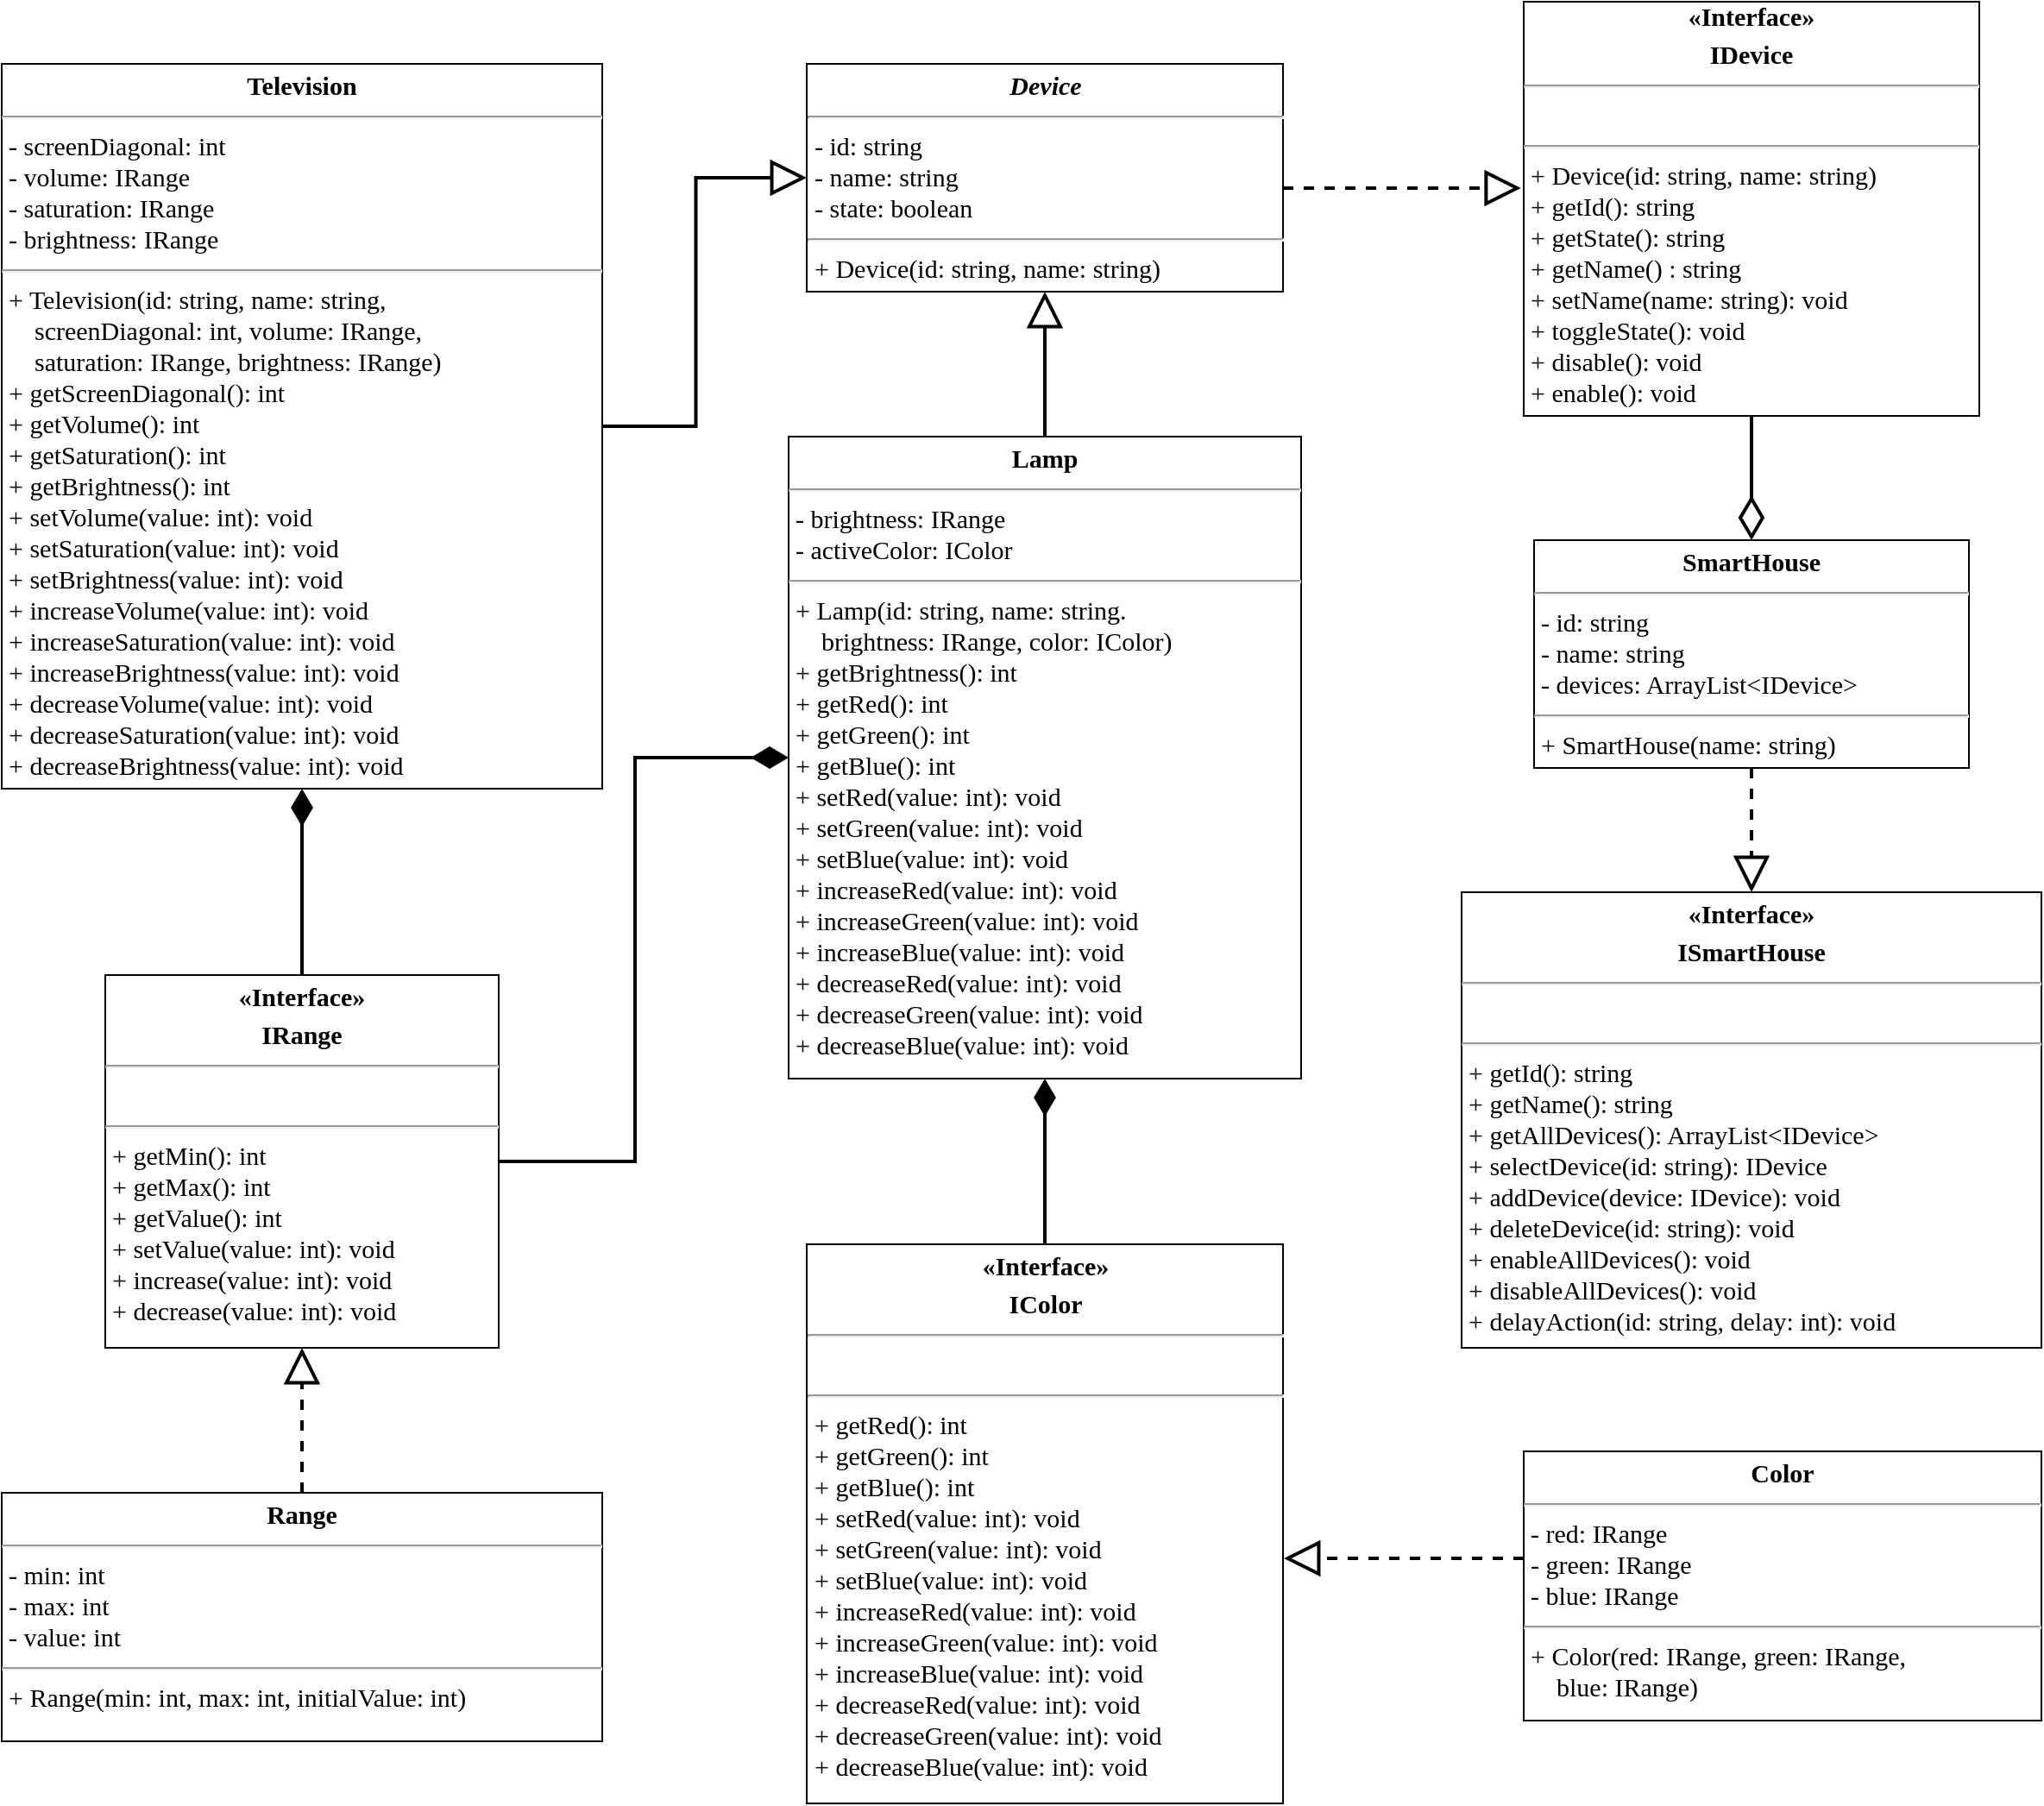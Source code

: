 <mxfile version="12.7.9" type="device"><diagram name="Page-1" id="c4acf3e9-155e-7222-9cf6-157b1a14988f"><mxGraphModel dx="2557" dy="885" grid="1" gridSize="12" guides="1" tooltips="1" connect="1" arrows="1" fold="1" page="1" pageScale="1" pageWidth="827" pageHeight="1169" background="#ffffff" math="0" shadow="0"><root><mxCell id="0"/><mxCell id="1" parent="0"/><mxCell id="Q73w4kFCPAtCRHGUDV1n-10" value="" style="edgeStyle=orthogonalEdgeStyle;rounded=0;orthogonalLoop=1;jettySize=auto;html=1;dashed=1;strokeWidth=2;endArrow=block;endFill=0;endSize=16;entryX=-0.006;entryY=0.45;entryDx=0;entryDy=0;entryPerimeter=0;" parent="1" source="5d2195bd80daf111-18" target="Q73w4kFCPAtCRHGUDV1n-2" edge="1"><mxGeometry relative="1" as="geometry"><mxPoint x="120" y="155" as="targetPoint"/><Array as="points"><mxPoint x="60" y="168"/><mxPoint x="60" y="168"/></Array></mxGeometry></mxCell><mxCell id="5d2195bd80daf111-18" value="&lt;p style=&quot;margin: 4px 0px 0px ; text-align: center ; font-size: 15px&quot;&gt;&lt;b style=&quot;font-size: 15px&quot;&gt;&lt;font style=&quot;font-size: 15px&quot;&gt;&lt;i&gt;Device&lt;/i&gt;&lt;/font&gt;&lt;/b&gt;&lt;/p&gt;&lt;hr style=&quot;font-size: 15px&quot;&gt;&lt;p style=&quot;margin: 0px 0px 0px 4px ; font-size: 15px&quot;&gt;- id: string&lt;span&gt;&lt;br&gt;&lt;/span&gt;&lt;/p&gt;&lt;p style=&quot;margin: 0px 0px 0px 4px ; font-size: 15px&quot;&gt;&lt;span&gt;- name: string&lt;/span&gt;&lt;br&gt;&lt;/p&gt;&lt;p style=&quot;margin: 0px 0px 0px 4px ; font-size: 15px&quot;&gt;&lt;font style=&quot;font-size: 15px&quot;&gt;- state: boolean&lt;/font&gt;&lt;/p&gt;&lt;hr style=&quot;font-size: 15px&quot;&gt;&lt;p style=&quot;margin: 0px 0px 0px 4px ; font-size: 15px&quot;&gt;&lt;font style=&quot;font-size: 15px&quot;&gt;+&amp;nbsp;&lt;span style=&quot;font-size: 15px&quot;&gt;Device(id: string, name: string&lt;/span&gt;&lt;span style=&quot;font-size: 15px&quot;&gt;)&amp;nbsp;&lt;/span&gt;&lt;/font&gt;&lt;/p&gt;&lt;p style=&quot;margin: 0px 0px 0px 4px ; font-size: 15px&quot;&gt;&lt;br&gt;&lt;/p&gt;&lt;p style=&quot;margin: 0px 0px 0px 4px ; font-size: 15px&quot;&gt;&lt;br style=&quot;font-size: 15px&quot;&gt;&lt;/p&gt;" style="verticalAlign=top;align=left;overflow=fill;fontSize=15;fontFamily=Verdana;html=1;rounded=0;shadow=0;comic=0;labelBackgroundColor=none;strokeWidth=1" parent="1" vertex="1"><mxGeometry x="-265.5" y="96" width="276" height="132" as="geometry"/></mxCell><mxCell id="eGvVzG7AGnnClOdw0Uho-1" style="edgeStyle=orthogonalEdgeStyle;rounded=0;orthogonalLoop=1;jettySize=auto;html=1;exitX=0.5;exitY=1;exitDx=0;exitDy=0;" parent="1" source="5d2195bd80daf111-18" target="5d2195bd80daf111-18" edge="1"><mxGeometry relative="1" as="geometry"/></mxCell><mxCell id="Q73w4kFCPAtCRHGUDV1n-12" style="edgeStyle=orthogonalEdgeStyle;rounded=0;orthogonalLoop=1;jettySize=auto;html=1;endArrow=block;endFill=0;endSize=16;strokeWidth=2;" parent="1" source="eGvVzG7AGnnClOdw0Uho-2" target="5d2195bd80daf111-18" edge="1"><mxGeometry relative="1" as="geometry"/></mxCell><mxCell id="eGvVzG7AGnnClOdw0Uho-2" value="&lt;p style=&quot;margin: 4px 0px 0px ; text-align: center ; font-size: 15px&quot;&gt;&lt;b style=&quot;font-size: 15px&quot;&gt;&lt;font style=&quot;font-size: 15px&quot;&gt;Television&lt;/font&gt;&lt;/b&gt;&lt;/p&gt;&lt;hr style=&quot;font-size: 15px&quot;&gt;&lt;p style=&quot;margin: 0px 0px 0px 4px ; font-size: 15px&quot;&gt;&lt;font style=&quot;font-size: 15px&quot;&gt;- screenDiagonal: int&lt;br style=&quot;font-size: 15px&quot;&gt;&lt;/font&gt;&lt;/p&gt;&lt;p style=&quot;margin: 0px 0px 0px 4px ; font-size: 15px&quot;&gt;&lt;font style=&quot;font-size: 15px&quot;&gt;- volume: IRange&lt;br style=&quot;font-size: 15px&quot;&gt;&lt;/font&gt;&lt;/p&gt;&lt;p style=&quot;margin: 0px 0px 0px 4px ; font-size: 15px&quot;&gt;&lt;font style=&quot;font-size: 15px&quot;&gt;- saturation: IRange&lt;/font&gt;&lt;/p&gt;&lt;p style=&quot;margin: 0px 0px 0px 4px ; font-size: 15px&quot;&gt;&lt;font style=&quot;font-size: 15px&quot;&gt;- brightness: IRange&lt;/font&gt;&lt;/p&gt;&lt;hr style=&quot;font-size: 15px&quot;&gt;&lt;p style=&quot;margin: 0px 0px 0px 4px ; font-size: 15px&quot;&gt;&lt;font style=&quot;font-size: 15px&quot;&gt;+ Television(id: string, name: string,&amp;nbsp;&lt;/font&gt;&lt;/p&gt;&lt;p style=&quot;margin: 0px 0px 0px 4px ; font-size: 15px&quot;&gt;&lt;span&gt;&amp;nbsp; &amp;nbsp; screenDiagonal: int,&amp;nbsp;&lt;/span&gt;&lt;span&gt;volume: IRange,&amp;nbsp;&lt;/span&gt;&lt;/p&gt;&lt;p style=&quot;margin: 0px 0px 0px 4px ; font-size: 15px&quot;&gt;&lt;span&gt;&amp;nbsp; &amp;nbsp; saturation: IRange,&amp;nbsp;&lt;/span&gt;&lt;span&gt;brightness: IRange)&lt;/span&gt;&lt;/p&gt;&lt;p style=&quot;margin: 0px 0px 0px 4px ; font-size: 15px&quot;&gt;&lt;font style=&quot;font-size: 15px&quot;&gt;+ getScreenDiagonal(): int&lt;/font&gt;&lt;/p&gt;&lt;p style=&quot;margin: 0px 0px 0px 4px ; font-size: 15px&quot;&gt;&lt;font style=&quot;font-size: 15px&quot;&gt;+ getVolume(): int&lt;/font&gt;&lt;/p&gt;&lt;p style=&quot;margin: 0px 0px 0px 4px ; font-size: 15px&quot;&gt;&lt;font style=&quot;font-size: 15px&quot;&gt;+ getSaturation(): int&lt;/font&gt;&lt;/p&gt;&lt;p style=&quot;margin: 0px 0px 0px 4px ; font-size: 15px&quot;&gt;&lt;font style=&quot;font-size: 15px&quot;&gt;+ getBrightness(): int&lt;/font&gt;&lt;/p&gt;&lt;p style=&quot;margin: 0px 0px 0px 4px ; font-size: 15px&quot;&gt;+ setVolume(value: int): void&lt;br style=&quot;font-size: 15px&quot;&gt;&lt;/p&gt;&lt;p style=&quot;margin: 0px 0px 0px 4px ; font-size: 15px&quot;&gt;+ setSaturation(value: int): void&lt;br style=&quot;font-size: 15px&quot;&gt;&lt;/p&gt;&lt;p style=&quot;margin: 0px 0px 0px 4px ; font-size: 15px&quot;&gt;+ setBrightness(value: int): void&lt;br style=&quot;font-size: 15px&quot;&gt;&lt;/p&gt;&lt;p style=&quot;margin: 0px 0px 0px 4px ; font-size: 15px&quot;&gt;+ increaseVolume(value: int): void&lt;/p&gt;&lt;p style=&quot;margin: 0px 0px 0px 4px ; font-size: 15px&quot;&gt;+ increaseSaturation(value: int): void&lt;br style=&quot;font-size: 15px&quot;&gt;&lt;/p&gt;&lt;p style=&quot;margin: 0px 0px 0px 4px ; font-size: 15px&quot;&gt;+ increaseBrightness(value: int): void&lt;br style=&quot;font-size: 15px&quot;&gt;&lt;/p&gt;&lt;p style=&quot;margin: 0px 0px 0px 4px ; font-size: 15px&quot;&gt;+ decreaseVolume(value: int): void&lt;/p&gt;&lt;p style=&quot;margin: 0px 0px 0px 4px ; font-size: 15px&quot;&gt;+ decreaseSaturation(value: int): void&lt;/p&gt;&lt;p style=&quot;margin: 0px 0px 0px 4px ; font-size: 15px&quot;&gt;+ decreaseBrightness(value: int): void&lt;/p&gt;" style="verticalAlign=top;align=left;overflow=fill;fontSize=15;fontFamily=Verdana;html=1;rounded=0;shadow=0;comic=0;labelBackgroundColor=none;strokeWidth=1" parent="1" vertex="1"><mxGeometry x="-732" y="96" width="348" height="420" as="geometry"/></mxCell><mxCell id="Q73w4kFCPAtCRHGUDV1n-11" style="edgeStyle=orthogonalEdgeStyle;rounded=0;orthogonalLoop=1;jettySize=auto;html=1;entryX=0.5;entryY=1;entryDx=0;entryDy=0;endArrow=block;endFill=0;endSize=16;strokeWidth=2;" parent="1" source="eGvVzG7AGnnClOdw0Uho-7" target="5d2195bd80daf111-18" edge="1"><mxGeometry relative="1" as="geometry"/></mxCell><mxCell id="eGvVzG7AGnnClOdw0Uho-7" value="&lt;p style=&quot;margin: 4px 0px 0px ; text-align: center ; font-size: 15px&quot;&gt;&lt;b style=&quot;font-size: 15px&quot;&gt;&lt;font style=&quot;font-size: 15px&quot;&gt;Lamp&lt;/font&gt;&lt;/b&gt;&lt;/p&gt;&lt;hr style=&quot;font-size: 15px&quot;&gt;&lt;p style=&quot;margin: 0px 0px 0px 4px ; font-size: 15px&quot;&gt;&lt;font style=&quot;font-size: 15px&quot;&gt;- brightness: IRange&lt;br style=&quot;font-size: 15px&quot;&gt;&lt;/font&gt;&lt;/p&gt;&lt;p style=&quot;margin: 0px 0px 0px 4px ; font-size: 15px&quot;&gt;&lt;font style=&quot;font-size: 15px&quot;&gt;- activeColor: IColor&lt;/font&gt;&lt;/p&gt;&lt;hr style=&quot;font-size: 15px&quot;&gt;&lt;p style=&quot;margin: 0px 0px 0px 4px ; font-size: 15px&quot;&gt;&lt;font style=&quot;font-size: 15px&quot;&gt;+ Lamp(id: string, name: string.&amp;nbsp;&lt;/font&gt;&lt;/p&gt;&lt;p style=&quot;margin: 0px 0px 0px 4px ; font-size: 15px&quot;&gt;&lt;font style=&quot;font-size: 15px&quot;&gt;&lt;span style=&quot;font-size: 15px&quot;&gt;&amp;nbsp; &amp;nbsp; brightness: IRange, color: IColor)&lt;/span&gt;&lt;/font&gt;&lt;/p&gt;&lt;p style=&quot;margin: 0px 0px 0px 4px ; font-size: 15px&quot;&gt;&lt;span style=&quot;font-size: 15px&quot;&gt;&lt;font style=&quot;font-size: 15px&quot;&gt;+ getBrightness(): int&lt;/font&gt;&lt;/span&gt;&lt;/p&gt;&lt;p style=&quot;margin: 0px 0px 0px 4px&quot;&gt;+ getRed(): int&lt;/p&gt;&lt;p style=&quot;margin: 0px 0px 0px 4px&quot;&gt;+ getGreen(): int&lt;br&gt;&lt;/p&gt;&lt;p style=&quot;margin: 0px 0px 0px 4px&quot;&gt;+ getBlue(): int&lt;/p&gt;&lt;p style=&quot;margin: 0px 0px 0px 4px ; font-size: 15px&quot;&gt;+ setRed(&lt;span style=&quot;font-size: 15px&quot;&gt;value: int): void&lt;/span&gt;&lt;/p&gt;&lt;p style=&quot;margin: 0px 0px 0px 4px ; font-size: 15px&quot;&gt;+ setGreen(&lt;span style=&quot;font-size: 15px&quot;&gt;value: int): void&lt;/span&gt;&lt;span style=&quot;font-size: 15px&quot;&gt;&lt;br style=&quot;font-size: 15px&quot;&gt;&lt;/span&gt;&lt;/p&gt;&lt;p style=&quot;margin: 0px 0px 0px 4px ; font-size: 15px&quot;&gt;+ setBlue(&lt;span style=&quot;font-size: 15px&quot;&gt;value: int): void&lt;/span&gt;&lt;span style=&quot;font-size: 15px&quot;&gt;&lt;br style=&quot;font-size: 15px&quot;&gt;&lt;/span&gt;&lt;/p&gt;&lt;p style=&quot;margin: 0px 0px 0px 4px ; font-size: 15px&quot;&gt;+ increaseRed(&lt;span style=&quot;font-size: 15px&quot;&gt;value: int): void&lt;/span&gt;&lt;/p&gt;&lt;p style=&quot;margin: 0px 0px 0px 4px ; font-size: 15px&quot;&gt;+ increaseGreen(&lt;span style=&quot;font-size: 15px&quot;&gt;value: int): void&lt;/span&gt;&lt;span style=&quot;font-size: 15px&quot;&gt;&lt;br style=&quot;font-size: 15px&quot;&gt;&lt;/span&gt;&lt;/p&gt;&lt;p style=&quot;margin: 0px 0px 0px 4px ; font-size: 15px&quot;&gt;+ increaseBlue(&lt;span style=&quot;font-size: 15px&quot;&gt;value: int): void&lt;/span&gt;&lt;span style=&quot;font-size: 15px&quot;&gt;&lt;br style=&quot;font-size: 15px&quot;&gt;&lt;/span&gt;&lt;/p&gt;&lt;p style=&quot;margin: 0px 0px 0px 4px ; font-size: 15px&quot;&gt;&lt;/p&gt;&lt;p style=&quot;margin: 0px 0px 0px 4px ; font-size: 15px&quot;&gt;+ decreaseRed(&lt;span style=&quot;font-size: 15px&quot;&gt;value: int): void&lt;/span&gt;&lt;/p&gt;&lt;p style=&quot;margin: 0px 0px 0px 4px ; font-size: 15px&quot;&gt;+ decreaseGreen(value: int): void&lt;span style=&quot;font-size: 15px&quot;&gt;&lt;br style=&quot;font-size: 15px&quot;&gt;&lt;/span&gt;&lt;/p&gt;&lt;p style=&quot;margin: 0px 0px 0px 4px ; font-size: 15px&quot;&gt;+ decreaseBlue(value: int): void&lt;br style=&quot;font-size: 15px&quot;&gt;&lt;/p&gt;" style="verticalAlign=top;align=left;overflow=fill;fontSize=15;fontFamily=Verdana;html=1;rounded=0;shadow=0;comic=0;labelBackgroundColor=none;strokeWidth=1" parent="1" vertex="1"><mxGeometry x="-276" y="312" width="297" height="372" as="geometry"/></mxCell><mxCell id="Q73w4kFCPAtCRHGUDV1n-16" style="edgeStyle=orthogonalEdgeStyle;rounded=0;orthogonalLoop=1;jettySize=auto;html=1;endArrow=block;endFill=0;endSize=16;strokeWidth=2;dashed=1;" parent="1" source="eGvVzG7AGnnClOdw0Uho-8" target="Q73w4kFCPAtCRHGUDV1n-4" edge="1"><mxGeometry relative="1" as="geometry"/></mxCell><mxCell id="eGvVzG7AGnnClOdw0Uho-8" value="&lt;p style=&quot;margin: 4px 0px 0px ; text-align: center ; font-size: 15px&quot;&gt;&lt;b style=&quot;font-size: 15px&quot;&gt;&lt;font style=&quot;font-size: 15px&quot;&gt;Range&lt;/font&gt;&lt;/b&gt;&lt;/p&gt;&lt;hr style=&quot;font-size: 15px&quot;&gt;&lt;p style=&quot;margin: 0px 0px 0px 4px ; font-size: 15px&quot;&gt;&lt;font style=&quot;font-size: 15px&quot;&gt;- min: int&lt;br style=&quot;font-size: 15px&quot;&gt;- max: int&lt;/font&gt;&lt;/p&gt;&lt;p style=&quot;margin: 0px 0px 0px 4px ; font-size: 15px&quot;&gt;&lt;font style=&quot;font-size: 15px&quot;&gt;- value: int&lt;/font&gt;&lt;/p&gt;&lt;hr style=&quot;font-size: 15px&quot;&gt;&lt;p style=&quot;margin: 0px 0px 0px 4px ; font-size: 15px&quot;&gt;&lt;font style=&quot;font-size: 15px&quot;&gt;+ Range(min: int, max: int,&amp;nbsp;&lt;/font&gt;&lt;span&gt;initialValue: int)&lt;/span&gt;&lt;/p&gt;&lt;p style=&quot;margin: 0px 0px 0px 4px ; font-size: 15px&quot;&gt;&lt;br&gt;&lt;/p&gt;&lt;p style=&quot;margin: 0px 0px 0px 4px ; font-size: 15px&quot;&gt;&lt;br style=&quot;font-size: 15px&quot;&gt;&lt;/p&gt;" style="verticalAlign=top;align=left;overflow=fill;fontSize=15;fontFamily=Verdana;html=1;rounded=0;shadow=0;comic=0;labelBackgroundColor=none;strokeWidth=1;horizontal=1;" parent="1" vertex="1"><mxGeometry x="-732" y="924" width="348" height="144" as="geometry"/></mxCell><mxCell id="Q73w4kFCPAtCRHGUDV1n-17" style="edgeStyle=orthogonalEdgeStyle;rounded=0;orthogonalLoop=1;jettySize=auto;html=1;dashed=1;endArrow=block;endFill=0;endSize=16;strokeWidth=2;" parent="1" source="eGvVzG7AGnnClOdw0Uho-9" edge="1"><mxGeometry relative="1" as="geometry"><mxPoint x="11" y="962" as="targetPoint"/><Array as="points"><mxPoint x="36" y="962"/><mxPoint x="36" y="962"/></Array></mxGeometry></mxCell><mxCell id="eGvVzG7AGnnClOdw0Uho-9" value="&lt;p style=&quot;margin: 4px 0px 0px ; text-align: center ; font-size: 15px&quot;&gt;&lt;b style=&quot;font-size: 15px&quot;&gt;&lt;font style=&quot;font-size: 15px&quot;&gt;Color&lt;/font&gt;&lt;/b&gt;&lt;/p&gt;&lt;hr style=&quot;font-size: 15px&quot;&gt;&lt;p style=&quot;margin: 0px 0px 0px 4px ; font-size: 15px&quot;&gt;&lt;font style=&quot;font-size: 15px&quot;&gt;- red: IRange&lt;br style=&quot;font-size: 15px&quot;&gt;- green: IRange&lt;br style=&quot;font-size: 15px&quot;&gt;&lt;/font&gt;&lt;/p&gt;&lt;p style=&quot;margin: 0px 0px 0px 4px ; font-size: 15px&quot;&gt;&lt;font style=&quot;font-size: 15px&quot;&gt;- blue: IRange&lt;/font&gt;&lt;/p&gt;&lt;hr style=&quot;font-size: 15px&quot;&gt;&lt;p style=&quot;margin: 0px 0px 0px 4px ; font-size: 15px&quot;&gt;&lt;font style=&quot;font-size: 15px&quot;&gt;+ Color(red: IRange, green: IRange,&lt;/font&gt;&lt;/p&gt;&lt;p style=&quot;margin: 0px 0px 0px 4px ; font-size: 15px&quot;&gt;&lt;font style=&quot;font-size: 15px&quot;&gt;&amp;nbsp; &amp;nbsp; blue: IRange)&lt;/font&gt;&lt;/p&gt;&lt;p style=&quot;margin: 0px 0px 0px 4px ; font-size: 15px&quot;&gt;&lt;br&gt;&lt;/p&gt;" style="verticalAlign=top;align=left;overflow=fill;fontSize=15;fontFamily=Verdana;html=1;rounded=0;shadow=0;comic=0;labelBackgroundColor=none;strokeWidth=1;" parent="1" vertex="1"><mxGeometry x="150" y="900" width="300" height="156" as="geometry"/></mxCell><mxCell id="xbyayHR8wlCIUBCcTG-p-1" style="edgeStyle=orthogonalEdgeStyle;rounded=0;orthogonalLoop=1;jettySize=auto;html=1;exitX=0.5;exitY=1;exitDx=0;exitDy=0;" parent="1" source="eGvVzG7AGnnClOdw0Uho-9" target="eGvVzG7AGnnClOdw0Uho-9" edge="1"><mxGeometry relative="1" as="geometry"/></mxCell><mxCell id="xbyayHR8wlCIUBCcTG-p-2" style="edgeStyle=orthogonalEdgeStyle;rounded=0;orthogonalLoop=1;jettySize=auto;html=1;exitX=0.5;exitY=1;exitDx=0;exitDy=0;" parent="1" source="eGvVzG7AGnnClOdw0Uho-9" target="eGvVzG7AGnnClOdw0Uho-9" edge="1"><mxGeometry relative="1" as="geometry"/></mxCell><mxCell id="Q73w4kFCPAtCRHGUDV1n-19" style="edgeStyle=orthogonalEdgeStyle;rounded=0;orthogonalLoop=1;jettySize=auto;html=1;dashed=1;endArrow=block;endFill=0;endSize=16;strokeWidth=2;" parent="1" source="eGvVzG7AGnnClOdw0Uho-6" target="Q73w4kFCPAtCRHGUDV1n-6" edge="1"><mxGeometry relative="1" as="geometry"/></mxCell><mxCell id="eGvVzG7AGnnClOdw0Uho-6" value="&lt;p style=&quot;margin: 4px 0px 0px ; text-align: center ; font-size: 15px&quot;&gt;&lt;b style=&quot;font-size: 15px&quot;&gt;&lt;font style=&quot;font-size: 15px&quot;&gt;SmartHouse&lt;/font&gt;&lt;/b&gt;&lt;/p&gt;&lt;hr style=&quot;font-size: 15px&quot;&gt;&lt;p style=&quot;margin: 0px 0px 0px 4px ; font-size: 15px&quot;&gt;- id: string&lt;span&gt;&lt;br&gt;&lt;/span&gt;&lt;/p&gt;&lt;p style=&quot;margin: 0px 0px 0px 4px ; font-size: 15px&quot;&gt;&lt;span&gt;- name: string&lt;/span&gt;&lt;br&gt;&lt;/p&gt;&lt;p style=&quot;margin: 0px 0px 0px 4px ; font-size: 15px&quot;&gt;&lt;font style=&quot;font-size: 15px&quot;&gt;- devices: ArrayList&amp;lt;IDevice&amp;gt;&lt;/font&gt;&lt;/p&gt;&lt;hr style=&quot;font-size: 15px&quot;&gt;&lt;p style=&quot;margin: 0px 0px 0px 4px ; font-size: 15px&quot;&gt;&lt;font style=&quot;font-size: 15px&quot;&gt;+ SmartHouse(name: string)&lt;/font&gt;&lt;/p&gt;&lt;p style=&quot;margin: 0px 0px 0px 4px ; font-size: 15px&quot;&gt;&lt;br&gt;&lt;/p&gt;" style="verticalAlign=top;align=left;overflow=fill;fontSize=15;fontFamily=Verdana;html=1;rounded=0;shadow=0;comic=0;labelBackgroundColor=none;strokeWidth=1" parent="1" vertex="1"><mxGeometry x="156" y="372" width="252" height="132" as="geometry"/></mxCell><mxCell id="Q73w4kFCPAtCRHGUDV1n-20" style="edgeStyle=orthogonalEdgeStyle;rounded=0;orthogonalLoop=1;jettySize=auto;html=1;entryX=0.5;entryY=0;entryDx=0;entryDy=0;endArrow=diamondThin;endFill=0;endSize=20;strokeWidth=2;" parent="1" source="Q73w4kFCPAtCRHGUDV1n-2" target="eGvVzG7AGnnClOdw0Uho-6" edge="1"><mxGeometry relative="1" as="geometry"/></mxCell><mxCell id="Q73w4kFCPAtCRHGUDV1n-2" value="&lt;div style=&quot;text-align: center&quot;&gt;&lt;span&gt;&lt;b&gt;«Interface»&lt;/b&gt;&lt;/span&gt;&lt;/div&gt;&lt;p style=&quot;margin: 4px 0px 0px ; text-align: center ; font-size: 15px&quot;&gt;&lt;b style=&quot;font-size: 15px&quot;&gt;&lt;font style=&quot;font-size: 15px&quot;&gt;IDevice&lt;/font&gt;&lt;/b&gt;&lt;/p&gt;&lt;hr style=&quot;font-size: 15px&quot;&gt;&lt;p style=&quot;margin: 0px 0px 0px 4px ; font-size: 15px&quot;&gt;&lt;br&gt;&lt;/p&gt;&lt;hr style=&quot;font-size: 15px&quot;&gt;&lt;p style=&quot;margin: 0px 0px 0px 4px ; font-size: 15px&quot;&gt;&lt;font style=&quot;font-size: 15px&quot;&gt;+&amp;nbsp;&lt;span style=&quot;font-size: 15px&quot;&gt;Device(id: string, name: string&lt;/span&gt;&lt;span style=&quot;font-size: 15px&quot;&gt;)&amp;nbsp;&lt;/span&gt;&lt;/font&gt;&lt;/p&gt;&lt;p style=&quot;margin: 0px 0px 0px 4px ; font-size: 15px&quot;&gt;&lt;font style=&quot;font-size: 15px&quot;&gt;+ getId(): string&lt;/font&gt;&lt;/p&gt;&lt;p style=&quot;margin: 0px 0px 0px 4px ; font-size: 15px&quot;&gt;&lt;font style=&quot;font-size: 15px&quot;&gt;+ getState(): string&lt;/font&gt;&lt;/p&gt;&lt;p style=&quot;margin: 0px 0px 0px 4px ; font-size: 15px&quot;&gt;&lt;font style=&quot;font-size: 15px&quot;&gt;+ getName() : string&lt;br style=&quot;font-size: 15px&quot;&gt;&lt;/font&gt;&lt;/p&gt;&lt;p style=&quot;margin: 0px 0px 0px 4px ; font-size: 15px&quot;&gt;&lt;font style=&quot;font-size: 15px&quot;&gt;+ setName(name: string): void&lt;br style=&quot;font-size: 15px&quot;&gt;&lt;/font&gt;&lt;/p&gt;&lt;p style=&quot;margin: 0px 0px 0px 4px ; font-size: 15px&quot;&gt;&lt;font style=&quot;font-size: 15px&quot;&gt;+ toggleState(): void&lt;/font&gt;&lt;/p&gt;&lt;p style=&quot;margin: 0px 0px 0px 4px ; font-size: 15px&quot;&gt;&lt;font style=&quot;font-size: 15px&quot;&gt;+ disable(): void&lt;/font&gt;&lt;/p&gt;&lt;p style=&quot;margin: 0px 0px 0px 4px ; font-size: 15px&quot;&gt;&lt;font style=&quot;font-size: 15px&quot;&gt;+ enable(): void&lt;/font&gt;&lt;/p&gt;&lt;p style=&quot;margin: 0px 0px 0px 4px ; font-size: 15px&quot;&gt;&lt;br style=&quot;font-size: 15px&quot;&gt;&lt;/p&gt;" style="verticalAlign=top;align=left;overflow=fill;fontSize=15;fontFamily=Verdana;html=1;rounded=0;shadow=0;comic=0;labelBackgroundColor=none;strokeWidth=1" parent="1" vertex="1"><mxGeometry x="150" y="60" width="264" height="240" as="geometry"/></mxCell><mxCell id="Q73w4kFCPAtCRHGUDV1n-13" style="edgeStyle=orthogonalEdgeStyle;rounded=0;orthogonalLoop=1;jettySize=auto;html=1;entryX=0.5;entryY=1;entryDx=0;entryDy=0;endArrow=diamondThin;endFill=1;endSize=16;strokeWidth=2;" parent="1" source="Q73w4kFCPAtCRHGUDV1n-4" target="eGvVzG7AGnnClOdw0Uho-2" edge="1"><mxGeometry relative="1" as="geometry"/></mxCell><mxCell id="Q73w4kFCPAtCRHGUDV1n-14" style="edgeStyle=orthogonalEdgeStyle;rounded=0;orthogonalLoop=1;jettySize=auto;html=1;entryX=0;entryY=0.5;entryDx=0;entryDy=0;endArrow=diamondThin;endFill=1;endSize=16;strokeWidth=2;" parent="1" source="Q73w4kFCPAtCRHGUDV1n-4" target="eGvVzG7AGnnClOdw0Uho-7" edge="1"><mxGeometry relative="1" as="geometry"/></mxCell><mxCell id="Q73w4kFCPAtCRHGUDV1n-4" value="&lt;p style=&quot;margin: 4px 0px 0px ; text-align: center ; font-size: 15px&quot;&gt;&lt;b&gt;«Interface»&lt;/b&gt;&lt;b style=&quot;font-size: 15px&quot;&gt;&lt;font style=&quot;font-size: 15px&quot;&gt;&lt;br&gt;&lt;/font&gt;&lt;/b&gt;&lt;/p&gt;&lt;p style=&quot;margin: 4px 0px 0px ; text-align: center ; font-size: 15px&quot;&gt;&lt;b style=&quot;font-size: 15px&quot;&gt;&lt;font style=&quot;font-size: 15px&quot;&gt;IRange&lt;/font&gt;&lt;/b&gt;&lt;/p&gt;&lt;hr style=&quot;font-size: 15px&quot;&gt;&lt;p style=&quot;margin: 0px 0px 0px 4px ; font-size: 15px&quot;&gt;&lt;br&gt;&lt;/p&gt;&lt;hr style=&quot;font-size: 15px&quot;&gt;&lt;p style=&quot;margin: 0px 0px 0px 4px ; font-size: 15px&quot;&gt;&lt;span&gt;+ getMin(): int&lt;/span&gt;&lt;br&gt;&lt;/p&gt;&lt;p style=&quot;margin: 0px 0px 0px 4px ; font-size: 15px&quot;&gt;&lt;font style=&quot;font-size: 15px&quot;&gt;+ getMax(): int&lt;/font&gt;&lt;/p&gt;&lt;p style=&quot;margin: 0px 0px 0px 4px ; font-size: 15px&quot;&gt;&lt;font style=&quot;font-size: 15px&quot;&gt;+ getValue(): int&lt;/font&gt;&lt;/p&gt;&lt;p style=&quot;margin: 0px 0px 0px 4px ; font-size: 15px&quot;&gt;&lt;font style=&quot;font-size: 15px&quot;&gt;+ setValue(value: int): void&lt;br style=&quot;font-size: 15px&quot;&gt;&lt;/font&gt;&lt;/p&gt;&lt;p style=&quot;margin: 0px 0px 0px 4px ; font-size: 15px&quot;&gt;&lt;font style=&quot;font-size: 15px&quot;&gt;+ increase(value: int): void&lt;/font&gt;&lt;/p&gt;&lt;p style=&quot;margin: 0px 0px 0px 4px ; font-size: 15px&quot;&gt;&lt;font style=&quot;font-size: 15px&quot;&gt;+ decrease(value: int): void&lt;/font&gt;&lt;/p&gt;&lt;p style=&quot;margin: 0px 0px 0px 4px ; font-size: 15px&quot;&gt;&lt;br style=&quot;font-size: 15px&quot;&gt;&lt;/p&gt;" style="verticalAlign=top;align=left;overflow=fill;fontSize=15;fontFamily=Verdana;html=1;rounded=0;shadow=0;comic=0;labelBackgroundColor=none;strokeWidth=1;horizontal=1;" parent="1" vertex="1"><mxGeometry x="-672" y="624" width="228" height="216" as="geometry"/></mxCell><mxCell id="Q73w4kFCPAtCRHGUDV1n-15" style="edgeStyle=orthogonalEdgeStyle;rounded=0;orthogonalLoop=1;jettySize=auto;html=1;endArrow=diamondThin;endFill=1;endSize=16;strokeWidth=2;" parent="1" source="Q73w4kFCPAtCRHGUDV1n-5" target="eGvVzG7AGnnClOdw0Uho-7" edge="1"><mxGeometry relative="1" as="geometry"/></mxCell><mxCell id="Q73w4kFCPAtCRHGUDV1n-5" value="&lt;p style=&quot;margin: 4px 0px 0px ; text-align: center ; font-size: 15px&quot;&gt;&lt;b&gt;«Interface»&lt;/b&gt;&lt;b style=&quot;font-size: 15px&quot;&gt;&lt;font style=&quot;font-size: 15px&quot;&gt;&lt;br&gt;&lt;/font&gt;&lt;/b&gt;&lt;/p&gt;&lt;p style=&quot;margin: 4px 0px 0px ; text-align: center ; font-size: 15px&quot;&gt;&lt;b style=&quot;font-size: 15px&quot;&gt;&lt;font style=&quot;font-size: 15px&quot;&gt;IColor&lt;/font&gt;&lt;/b&gt;&lt;/p&gt;&lt;hr style=&quot;font-size: 15px&quot;&gt;&lt;p style=&quot;margin: 0px 0px 0px 4px ; font-size: 15px&quot;&gt;&lt;br&gt;&lt;/p&gt;&lt;hr style=&quot;font-size: 15px&quot;&gt;&lt;p style=&quot;margin: 0px 0px 0px 4px ; font-size: 15px&quot;&gt;&lt;span&gt;+ getRed(): int&lt;/span&gt;&lt;br&gt;&lt;/p&gt;&lt;p style=&quot;margin: 0px 0px 0px 4px ; font-size: 15px&quot;&gt;&lt;font style=&quot;font-size: 15px&quot;&gt;+ getGreen(): int&lt;/font&gt;&lt;/p&gt;&lt;p style=&quot;margin: 0px 0px 0px 4px ; font-size: 15px&quot;&gt;&lt;font style=&quot;font-size: 15px&quot;&gt;+ getBlue(): int&lt;/font&gt;&lt;/p&gt;&lt;p style=&quot;margin: 0px 0px 0px 4px ; font-size: 15px&quot;&gt;&lt;font style=&quot;font-size: 15px&quot;&gt;+ setRed(value: int): void&lt;/font&gt;&lt;/p&gt;&lt;p style=&quot;margin: 0px 0px 0px 4px ; font-size: 15px&quot;&gt;&lt;font style=&quot;font-size: 15px&quot;&gt;+ setGreen(value: int): void&lt;br style=&quot;font-size: 15px&quot;&gt;&lt;/font&gt;&lt;/p&gt;&lt;p style=&quot;margin: 0px 0px 0px 4px ; font-size: 15px&quot;&gt;&lt;font style=&quot;font-size: 15px&quot;&gt;+ setBlue(value: int): void&lt;br style=&quot;font-size: 15px&quot;&gt;&lt;/font&gt;&lt;/p&gt;&lt;p style=&quot;margin: 0px 0px 0px 4px ; font-size: 15px&quot;&gt;+&lt;span style=&quot;font-size: 15px&quot;&gt;&amp;nbsp;increase&lt;/span&gt;Red&lt;span style=&quot;font-size: 15px&quot;&gt;(value: int): void&lt;/span&gt;&lt;/p&gt;&lt;p style=&quot;margin: 0px 0px 0px 4px ; font-size: 15px&quot;&gt;+&amp;nbsp;increaseGreen(value: int): void&lt;span style=&quot;font-size: 15px&quot;&gt;&lt;br style=&quot;font-size: 15px&quot;&gt;&lt;/span&gt;&lt;/p&gt;&lt;p style=&quot;margin: 0px 0px 0px 4px ; font-size: 15px&quot;&gt;+&amp;nbsp;increaseBlue(value: int): void&lt;br style=&quot;font-size: 15px&quot;&gt;&lt;/p&gt;&lt;p style=&quot;margin: 0px 0px 0px 4px ; font-size: 15px&quot;&gt;+ decreaseRed(value: int): void&lt;/p&gt;&lt;p style=&quot;margin: 0px 0px 0px 4px ; font-size: 15px&quot;&gt;+ decreaseGreen(value: int): void&lt;/p&gt;&lt;p style=&quot;margin: 0px 0px 0px 4px ; font-size: 15px&quot;&gt;+ decreaseBlue(value: int): void&lt;br style=&quot;font-size: 15px&quot;&gt;&lt;/p&gt;" style="verticalAlign=top;align=left;overflow=fill;fontSize=15;fontFamily=Verdana;html=1;rounded=0;shadow=0;comic=0;labelBackgroundColor=none;strokeWidth=1;" parent="1" vertex="1"><mxGeometry x="-265.5" y="780" width="276" height="324" as="geometry"/></mxCell><mxCell id="Q73w4kFCPAtCRHGUDV1n-6" value="&lt;p style=&quot;margin: 4px 0px 0px ; text-align: center ; font-size: 15px&quot;&gt;&lt;b&gt;«Interface»&lt;/b&gt;&lt;b style=&quot;font-size: 15px&quot;&gt;&lt;font style=&quot;font-size: 15px&quot;&gt;&lt;br&gt;&lt;/font&gt;&lt;/b&gt;&lt;/p&gt;&lt;p style=&quot;margin: 4px 0px 0px ; text-align: center ; font-size: 15px&quot;&gt;&lt;b style=&quot;font-size: 15px&quot;&gt;&lt;font style=&quot;font-size: 15px&quot;&gt;ISmartHouse&lt;/font&gt;&lt;/b&gt;&lt;/p&gt;&lt;hr style=&quot;font-size: 15px&quot;&gt;&lt;p style=&quot;margin: 0px 0px 0px 4px ; font-size: 15px&quot;&gt;&lt;br&gt;&lt;/p&gt;&lt;hr style=&quot;font-size: 15px&quot;&gt;&lt;p style=&quot;margin: 0px 0px 0px 4px&quot;&gt;+ getId(): string&lt;/p&gt;&lt;p style=&quot;margin: 0px 0px 0px 4px&quot;&gt;+ getName(): string&lt;/p&gt;&lt;p style=&quot;margin: 0px 0px 0px 4px&quot;&gt;+ getAllDevices(): ArrayList&amp;lt;IDevice&amp;gt;&lt;/p&gt;&lt;p style=&quot;margin: 0px 0px 0px 4px&quot;&gt;+ selectDevice(id: string): IDevice&lt;br&gt;&lt;/p&gt;&lt;p style=&quot;margin: 0px 0px 0px 4px&quot;&gt;+ addDevice(device: IDevice): void&lt;/p&gt;&lt;p style=&quot;margin: 0px 0px 0px 4px&quot;&gt;+ deleteDevice(id: string): void&lt;/p&gt;&lt;p style=&quot;margin: 0px 0px 0px 4px&quot;&gt;+ enableAllDevices(): void&lt;/p&gt;&lt;p style=&quot;margin: 0px 0px 0px 4px&quot;&gt;+ disableAllDevices(): void&lt;/p&gt;&lt;p style=&quot;margin: 0px 0px 0px 4px&quot;&gt;+ delayAction(id: string, delay: int&lt;span&gt;): void&lt;/span&gt;&lt;/p&gt;&lt;p style=&quot;margin: 0px 0px 0px 4px ; font-size: 15px&quot;&gt;&lt;br&gt;&lt;/p&gt;" style="verticalAlign=top;align=left;overflow=fill;fontSize=15;fontFamily=Verdana;html=1;rounded=0;shadow=0;comic=0;labelBackgroundColor=none;strokeWidth=1" parent="1" vertex="1"><mxGeometry x="114" y="576" width="336" height="264" as="geometry"/></mxCell></root></mxGraphModel></diagram></mxfile>